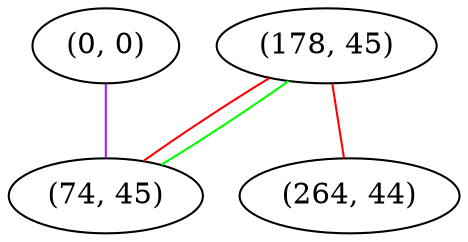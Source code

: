 graph "" {
"(178, 45)";
"(0, 0)";
"(74, 45)";
"(264, 44)";
"(178, 45)" -- "(74, 45)"  [color=red, key=0, weight=1];
"(178, 45)" -- "(74, 45)"  [color=green, key=1, weight=2];
"(178, 45)" -- "(264, 44)"  [color=red, key=0, weight=1];
"(0, 0)" -- "(74, 45)"  [color=purple, key=0, weight=4];
}
